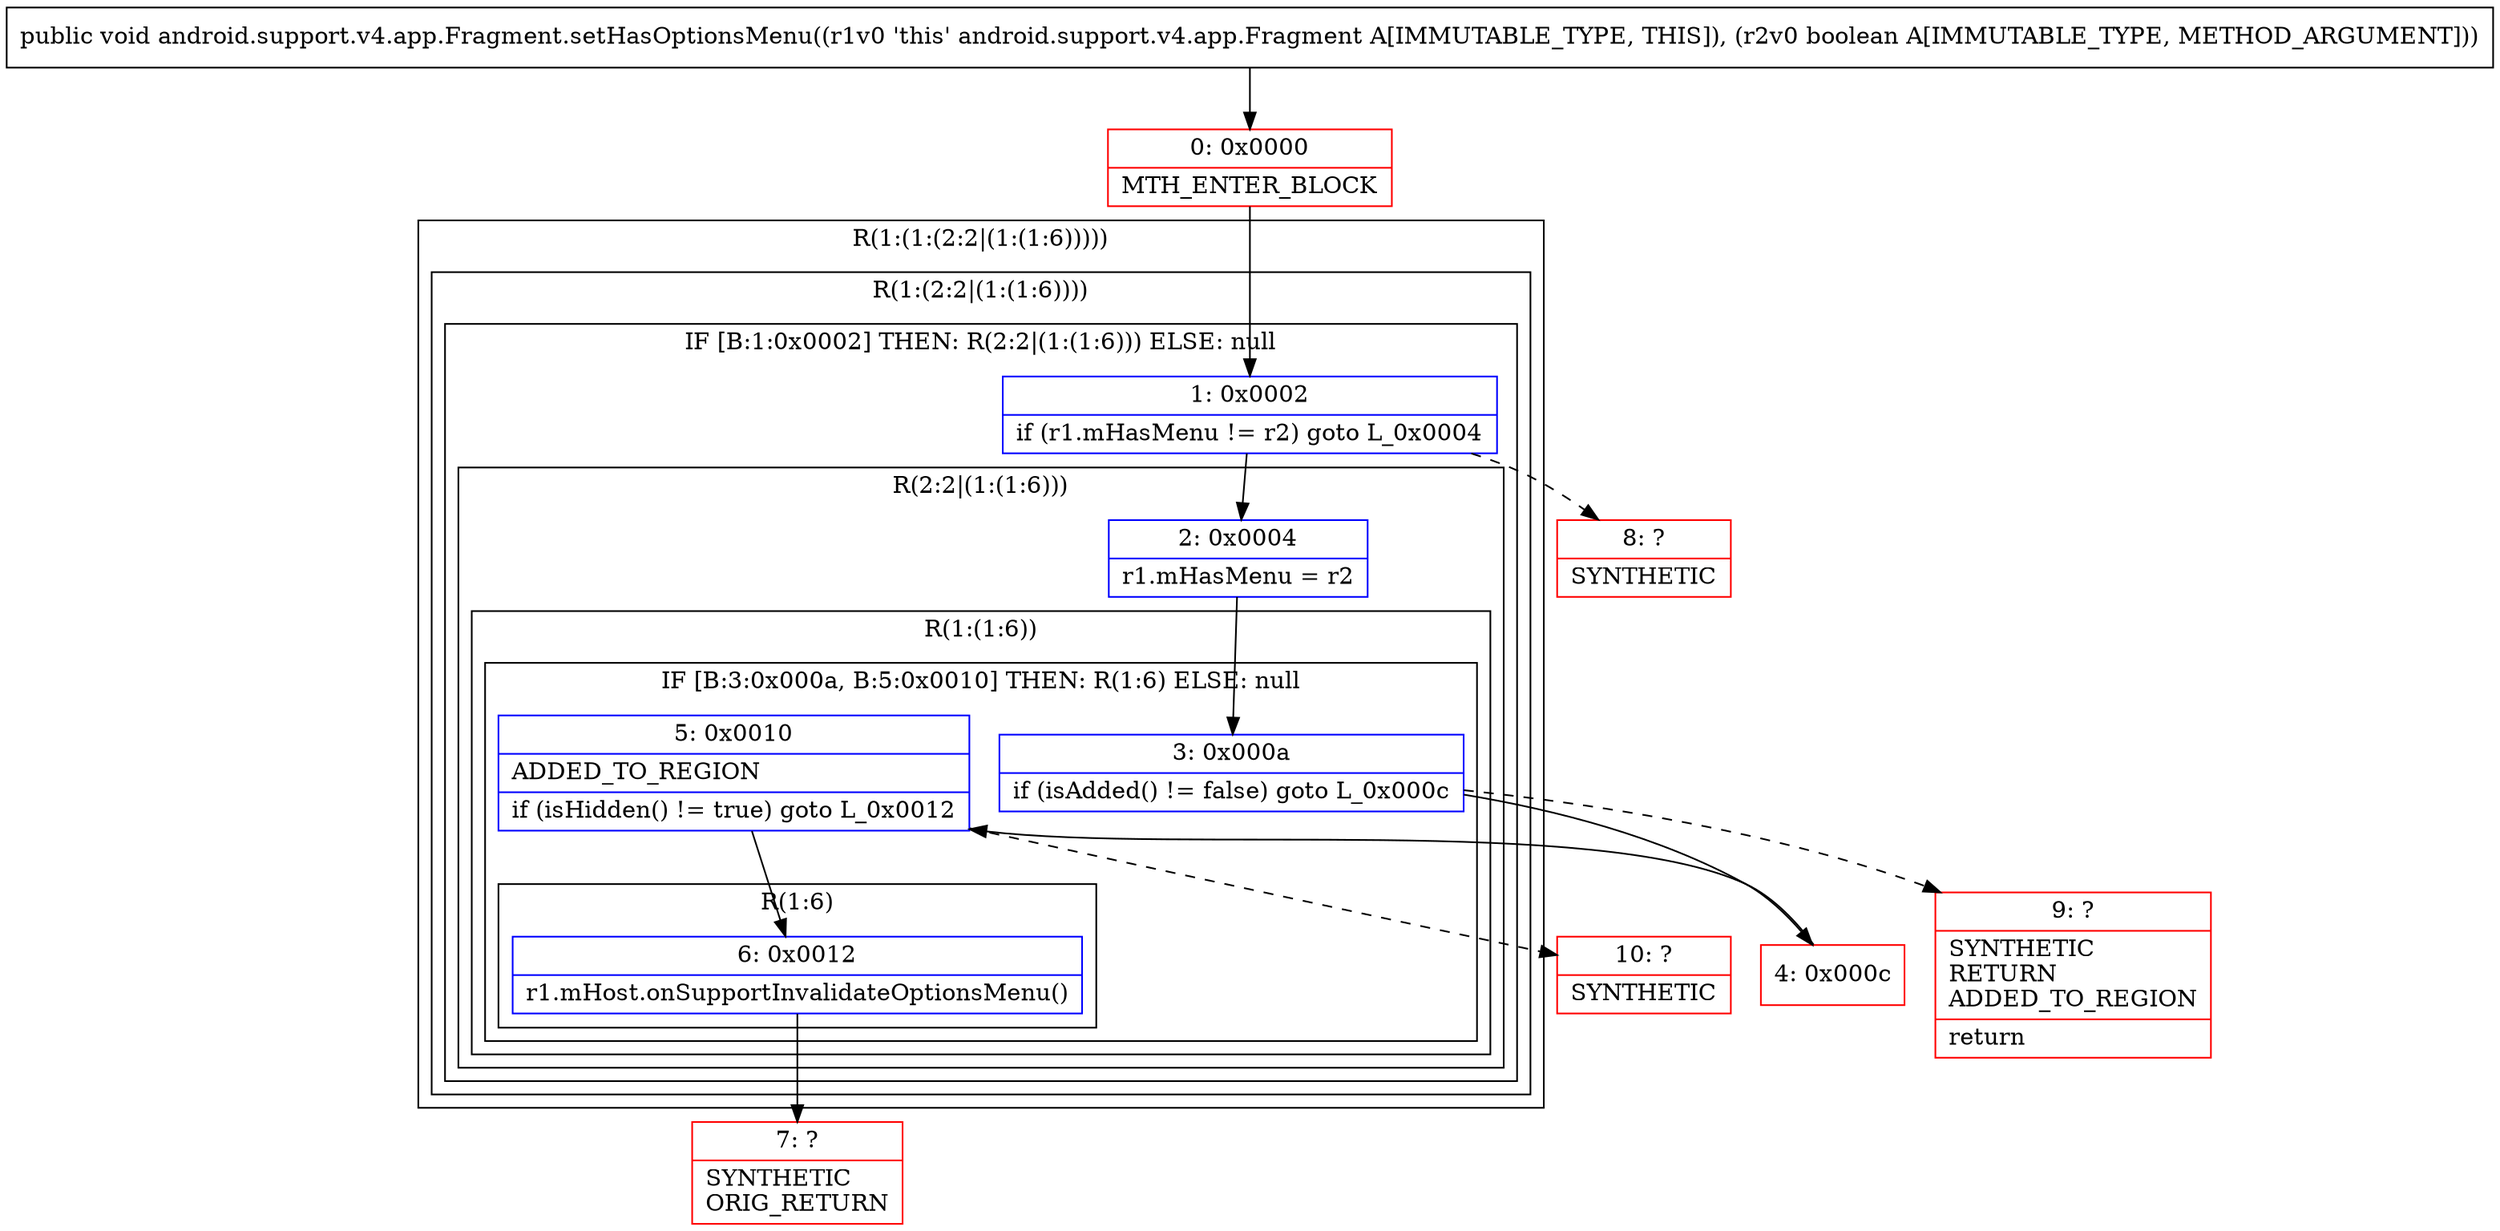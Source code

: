digraph "CFG forandroid.support.v4.app.Fragment.setHasOptionsMenu(Z)V" {
subgraph cluster_Region_180147341 {
label = "R(1:(1:(2:2|(1:(1:6)))))";
node [shape=record,color=blue];
subgraph cluster_Region_851367225 {
label = "R(1:(2:2|(1:(1:6))))";
node [shape=record,color=blue];
subgraph cluster_IfRegion_1713151144 {
label = "IF [B:1:0x0002] THEN: R(2:2|(1:(1:6))) ELSE: null";
node [shape=record,color=blue];
Node_1 [shape=record,label="{1\:\ 0x0002|if (r1.mHasMenu != r2) goto L_0x0004\l}"];
subgraph cluster_Region_458039190 {
label = "R(2:2|(1:(1:6)))";
node [shape=record,color=blue];
Node_2 [shape=record,label="{2\:\ 0x0004|r1.mHasMenu = r2\l}"];
subgraph cluster_Region_2008656078 {
label = "R(1:(1:6))";
node [shape=record,color=blue];
subgraph cluster_IfRegion_862628893 {
label = "IF [B:3:0x000a, B:5:0x0010] THEN: R(1:6) ELSE: null";
node [shape=record,color=blue];
Node_3 [shape=record,label="{3\:\ 0x000a|if (isAdded() != false) goto L_0x000c\l}"];
Node_5 [shape=record,label="{5\:\ 0x0010|ADDED_TO_REGION\l|if (isHidden() != true) goto L_0x0012\l}"];
subgraph cluster_Region_823238404 {
label = "R(1:6)";
node [shape=record,color=blue];
Node_6 [shape=record,label="{6\:\ 0x0012|r1.mHost.onSupportInvalidateOptionsMenu()\l}"];
}
}
}
}
}
}
}
Node_0 [shape=record,color=red,label="{0\:\ 0x0000|MTH_ENTER_BLOCK\l}"];
Node_4 [shape=record,color=red,label="{4\:\ 0x000c}"];
Node_7 [shape=record,color=red,label="{7\:\ ?|SYNTHETIC\lORIG_RETURN\l}"];
Node_8 [shape=record,color=red,label="{8\:\ ?|SYNTHETIC\l}"];
Node_9 [shape=record,color=red,label="{9\:\ ?|SYNTHETIC\lRETURN\lADDED_TO_REGION\l|return\l}"];
Node_10 [shape=record,color=red,label="{10\:\ ?|SYNTHETIC\l}"];
MethodNode[shape=record,label="{public void android.support.v4.app.Fragment.setHasOptionsMenu((r1v0 'this' android.support.v4.app.Fragment A[IMMUTABLE_TYPE, THIS]), (r2v0 boolean A[IMMUTABLE_TYPE, METHOD_ARGUMENT])) }"];
MethodNode -> Node_0;
Node_1 -> Node_2;
Node_1 -> Node_8[style=dashed];
Node_2 -> Node_3;
Node_3 -> Node_4;
Node_3 -> Node_9[style=dashed];
Node_5 -> Node_6;
Node_5 -> Node_10[style=dashed];
Node_6 -> Node_7;
Node_0 -> Node_1;
Node_4 -> Node_5;
}

